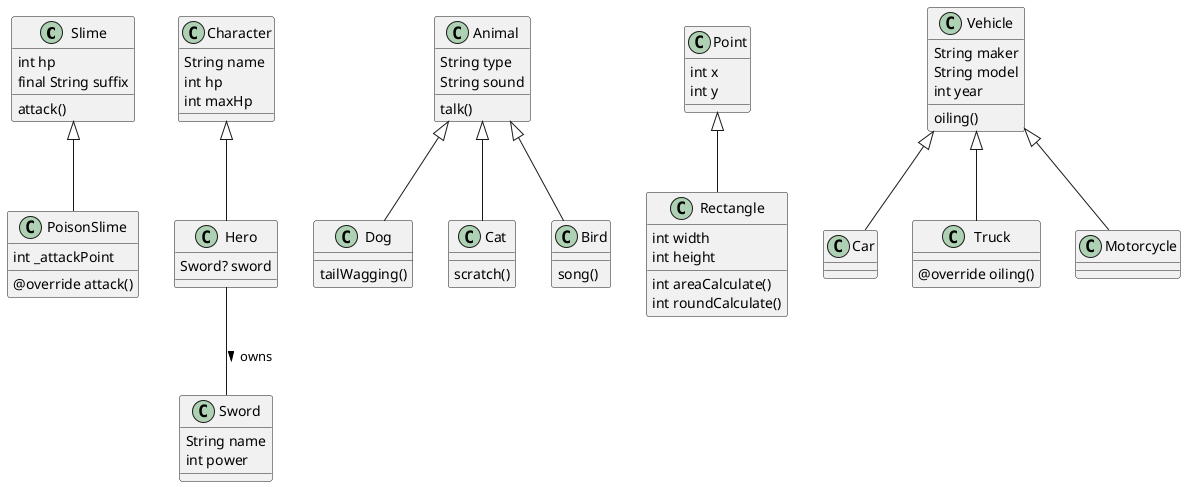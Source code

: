 @startuml

class Slime {
  int hp
  final String suffix

}

class PoisonSlime {
  int _attackPoint
}

class Character {
  String name
  int hp
  int maxHp
}

class Hero {
  Sword? sword
}

class Sword {
  String name
  int power
}
Character <|-- Hero
Hero -- Sword: > owns
Slime : attack()
Slime <|--  PoisonSlime
PoisonSlime : @override attack()

class Animal{
String type
String sound
talk()
}
class Dog {
tailWagging()
}
class Cat {
scratch()
}
class Bird{
song()
}

Animal <|-- Dog
Animal <|-- Cat
Animal <|-- Bird


class Point {
int x
int y
}

class Rectangle{
int width
int height
int areaCalculate()
int roundCalculate()
}

Point <|-- Rectangle


class Vehicle {
String maker
String model
int year
oiling()
}

class Car {}
class Truck {
@override oiling()
}
class Motorcycle {}

Vehicle <|-- Car
Vehicle <|-- Truck
Vehicle <|-- Motorcycle


@enduml